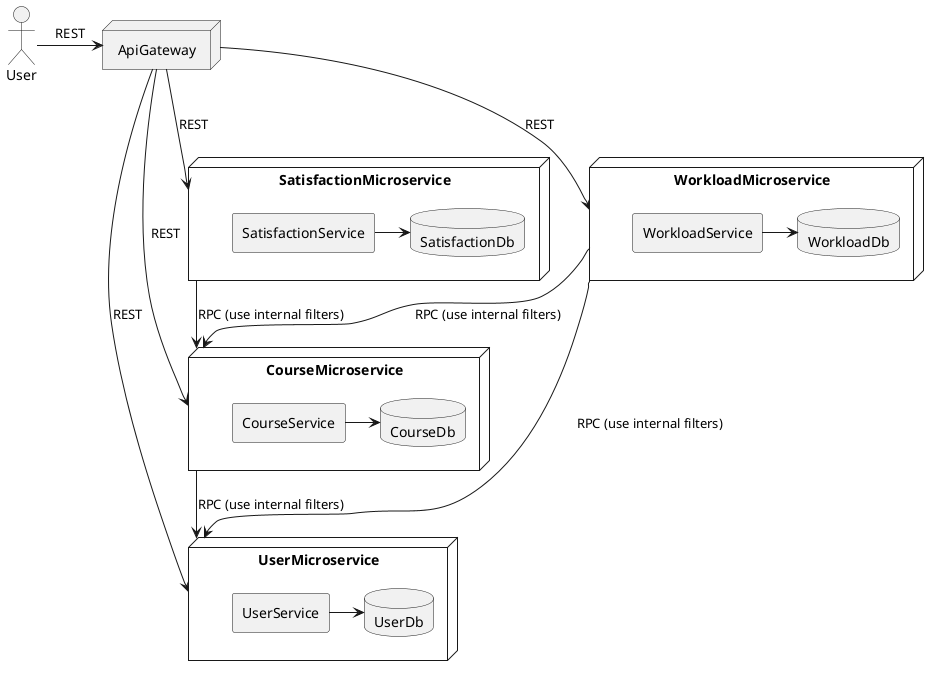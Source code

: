 @startuml
actor User

node ApiGateway

node UserMicroservice {
    agent UserService
    database UserDb

    UserService -> UserDb
}

node CourseMicroservice {
    agent CourseService
    database CourseDb

    CourseService -> CourseDb
}


node WorkloadMicroservice {
    agent WorkloadService
    database WorkloadDb

    WorkloadService -> WorkloadDb
}


node SatisfactionMicroservice {
    agent SatisfactionService
    database SatisfactionDb

    SatisfactionService -> SatisfactionDb
}


User -right-> ApiGateway : REST

ApiGateway --> UserMicroservice : REST
ApiGateway --> CourseMicroservice : REST
ApiGateway --> WorkloadMicroservice : REST
ApiGateway --> SatisfactionMicroservice : REST

CourseMicroservice --> UserMicroservice : RPC (use internal filters)
WorkloadMicroservice --> UserMicroservice : RPC (use internal filters)
WorkloadMicroservice --> CourseMicroservice : RPC (use internal filters)
SatisfactionMicroservice --> CourseMicroservice : RPC (use internal filters)

@enduml